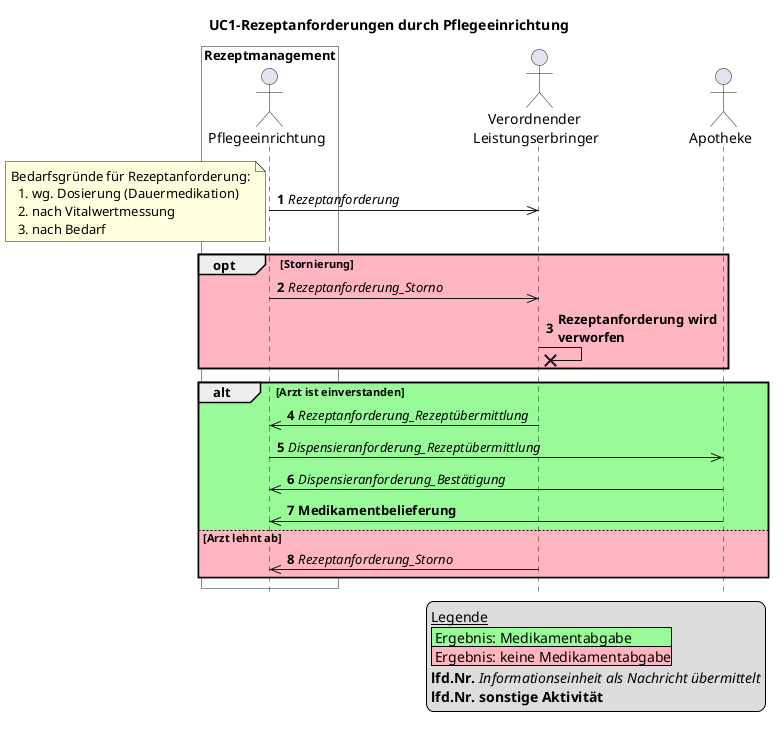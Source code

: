 @startuml name = "UC1-Rezeptanforderung-Pflege"


skinparam maxMessageSize 200

box "Rezeptmanagement" #White
    actor "Pflegeeinrichtung" as Pflegeeinrichtung
end box
actor "Verordnender \nLeistungserbringer" as Arztpraxis
actor Apotheke

title UC1-Rezeptanforderungen durch Pflegeeinrichtung
hide footbox
autonumber

legend bottom right
    __Legende__
    |<#PaleGreen> Ergebnis: Medikamentabgabe|
    |<#LightPink> Ergebnis: keine Medikamentabgabe|
    **lfd.Nr.** //Informationseinheit als Nachricht übermittelt//
    **lfd.Nr.** **sonstige Aktivität**
endlegend

Pflegeeinrichtung ->> Arztpraxis: //Rezeptanforderung//
note left
    Bedarfsgründe für Rezeptanforderung:
      1. wg. Dosierung (Dauermedikation)
      2. nach Vitalwertmessung
      3. nach Bedarf
end note

opt #LightPink Stornierung
    Pflegeeinrichtung ->> Arztpraxis: //Rezeptanforderung_Storno//
    Arztpraxis ->x Arztpraxis: **Rezeptanforderung wird verworfen**
end

alt #PaleGreen Arzt ist einverstanden 
    
    Arztpraxis ->> Pflegeeinrichtung: //Rezeptanforderung_Rezeptübermittlung//
    Pflegeeinrichtung ->> Apotheke: //Dispensieranforderung_Rezeptübermittlung//
    
    Apotheke ->> Pflegeeinrichtung: //Dispensieranforderung_Bestätigung//
    Apotheke ->> Pflegeeinrichtung: **Medikamentbelieferung**
    
else #LightPink Arzt lehnt ab
    Arztpraxis ->> Pflegeeinrichtung: //Rezeptanforderung_Storno//
end


@enduml